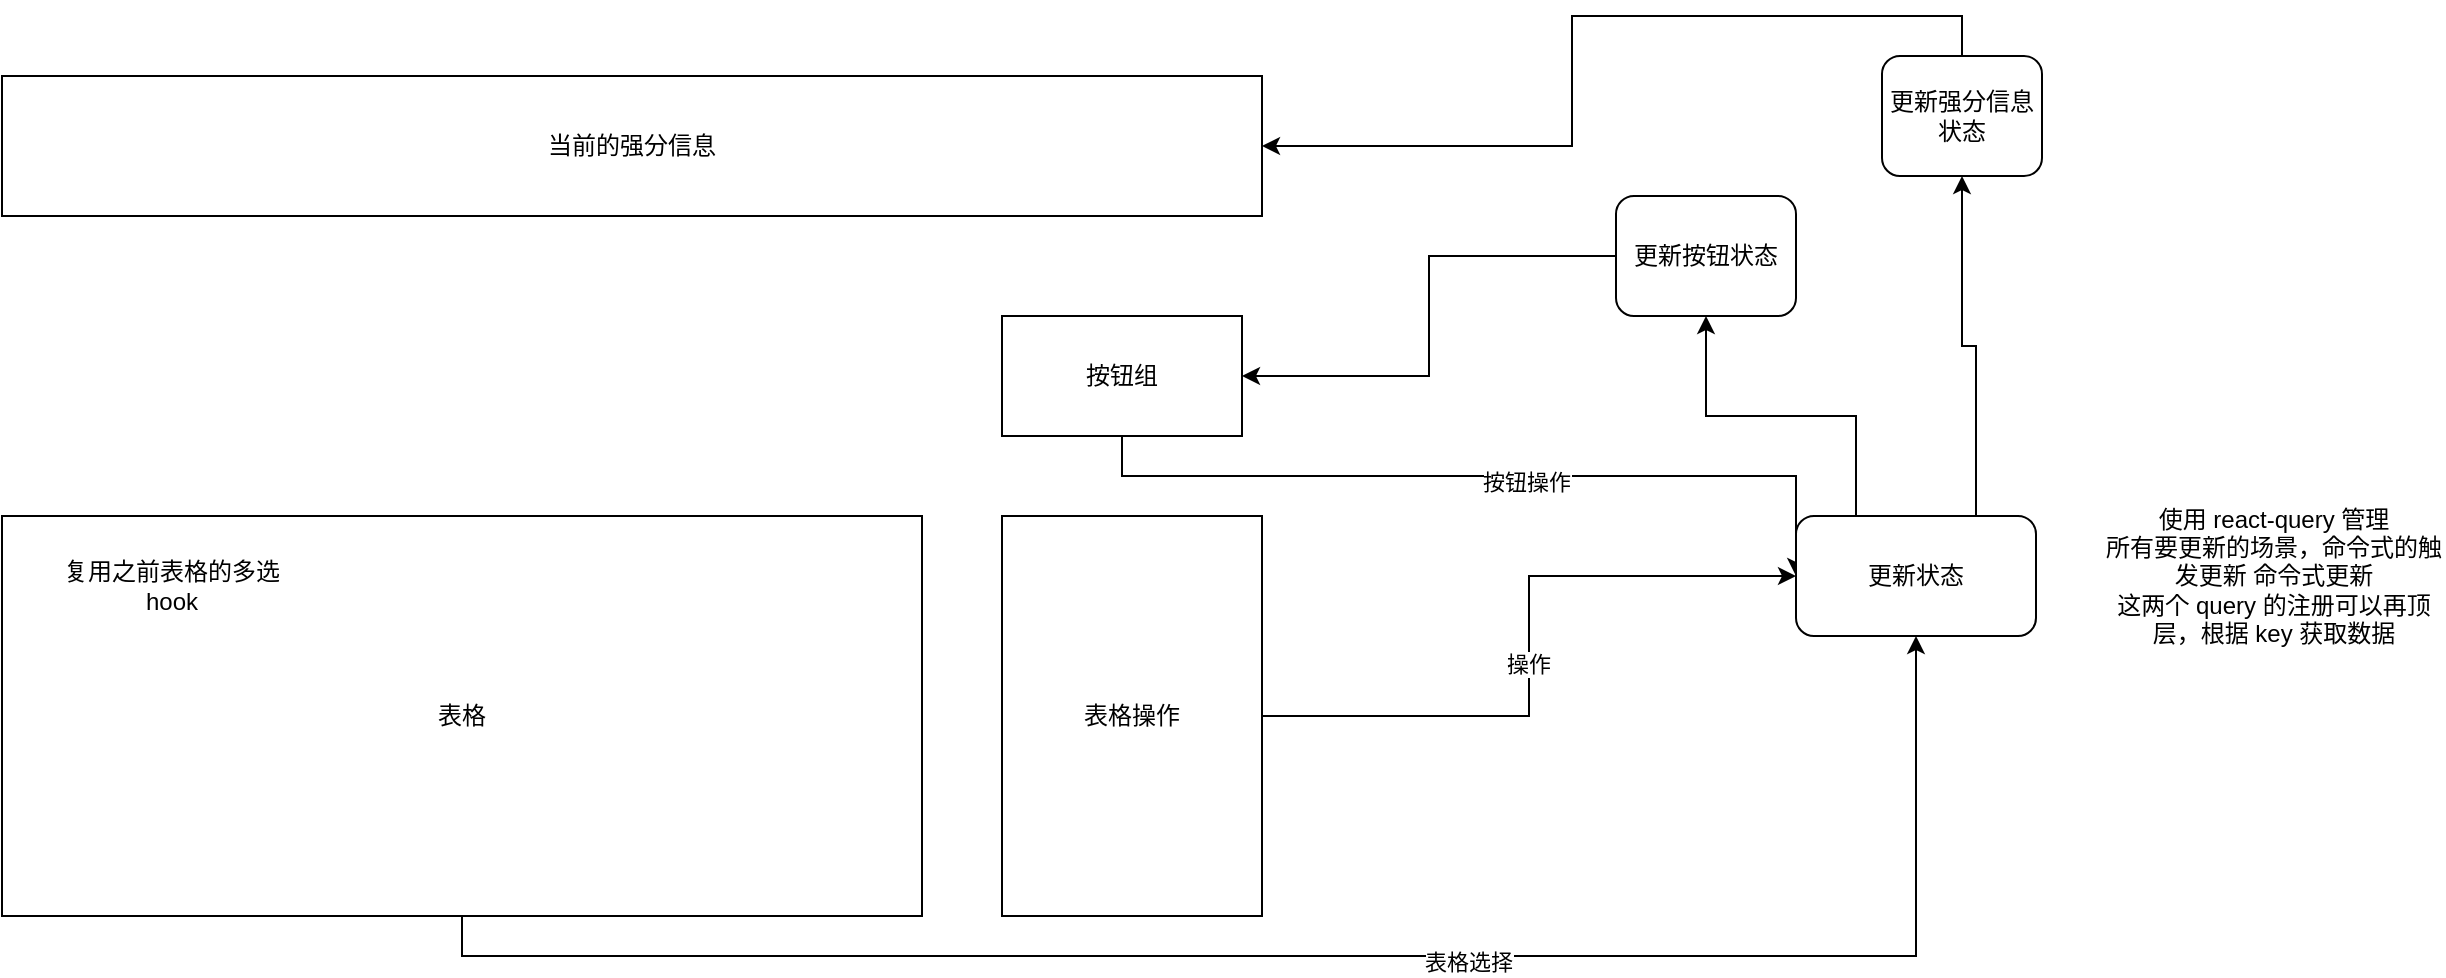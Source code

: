 <mxfile version="20.6.0" type="github">
  <diagram id="HtYaV8gFSbHZXaHOkYad" name="第 1 页">
    <mxGraphModel dx="1183" dy="808" grid="1" gridSize="10" guides="1" tooltips="1" connect="1" arrows="1" fold="1" page="1" pageScale="1" pageWidth="827" pageHeight="1169" math="0" shadow="0">
      <root>
        <mxCell id="0" />
        <mxCell id="1" parent="0" />
        <mxCell id="dOTpAhQKceL1h4nZkwgp-1" value="当前的强分信息" style="rounded=0;whiteSpace=wrap;html=1;" vertex="1" parent="1">
          <mxGeometry x="20" y="60" width="630" height="70" as="geometry" />
        </mxCell>
        <mxCell id="dOTpAhQKceL1h4nZkwgp-23" style="edgeStyle=orthogonalEdgeStyle;rounded=0;orthogonalLoop=1;jettySize=auto;html=1;exitX=0.5;exitY=1;exitDx=0;exitDy=0;entryX=0;entryY=0.5;entryDx=0;entryDy=0;" edge="1" parent="1" source="dOTpAhQKceL1h4nZkwgp-2" target="dOTpAhQKceL1h4nZkwgp-8">
          <mxGeometry relative="1" as="geometry">
            <mxPoint x="940" y="380" as="targetPoint" />
            <Array as="points">
              <mxPoint x="580" y="260" />
              <mxPoint x="917" y="260" />
            </Array>
          </mxGeometry>
        </mxCell>
        <mxCell id="dOTpAhQKceL1h4nZkwgp-24" value="按钮操作" style="edgeLabel;html=1;align=center;verticalAlign=middle;resizable=0;points=[];" vertex="1" connectable="0" parent="dOTpAhQKceL1h4nZkwgp-23">
          <mxGeometry x="0.088" y="-2" relative="1" as="geometry">
            <mxPoint y="1" as="offset" />
          </mxGeometry>
        </mxCell>
        <mxCell id="dOTpAhQKceL1h4nZkwgp-2" value="按钮组" style="rounded=0;whiteSpace=wrap;html=1;" vertex="1" parent="1">
          <mxGeometry x="520" y="180" width="120" height="60" as="geometry" />
        </mxCell>
        <mxCell id="dOTpAhQKceL1h4nZkwgp-10" style="edgeStyle=orthogonalEdgeStyle;rounded=0;orthogonalLoop=1;jettySize=auto;html=1;exitX=0.5;exitY=1;exitDx=0;exitDy=0;entryX=0.5;entryY=1;entryDx=0;entryDy=0;" edge="1" parent="1" source="dOTpAhQKceL1h4nZkwgp-3" target="dOTpAhQKceL1h4nZkwgp-8">
          <mxGeometry relative="1" as="geometry" />
        </mxCell>
        <mxCell id="dOTpAhQKceL1h4nZkwgp-26" value="表格选择" style="edgeLabel;html=1;align=center;verticalAlign=middle;resizable=0;points=[];" vertex="1" connectable="0" parent="dOTpAhQKceL1h4nZkwgp-10">
          <mxGeometry x="0.152" y="-2" relative="1" as="geometry">
            <mxPoint y="1" as="offset" />
          </mxGeometry>
        </mxCell>
        <mxCell id="dOTpAhQKceL1h4nZkwgp-3" value="表格" style="rounded=0;whiteSpace=wrap;html=1;" vertex="1" parent="1">
          <mxGeometry x="20" y="280" width="460" height="200" as="geometry" />
        </mxCell>
        <mxCell id="dOTpAhQKceL1h4nZkwgp-18" style="edgeStyle=orthogonalEdgeStyle;rounded=0;orthogonalLoop=1;jettySize=auto;html=1;exitX=1;exitY=0.5;exitDx=0;exitDy=0;entryX=0;entryY=0.5;entryDx=0;entryDy=0;" edge="1" parent="1" source="dOTpAhQKceL1h4nZkwgp-4" target="dOTpAhQKceL1h4nZkwgp-8">
          <mxGeometry relative="1" as="geometry" />
        </mxCell>
        <mxCell id="dOTpAhQKceL1h4nZkwgp-25" value="操作" style="edgeLabel;html=1;align=center;verticalAlign=middle;resizable=0;points=[];" vertex="1" connectable="0" parent="dOTpAhQKceL1h4nZkwgp-18">
          <mxGeometry x="-0.047" y="1" relative="1" as="geometry">
            <mxPoint y="1" as="offset" />
          </mxGeometry>
        </mxCell>
        <mxCell id="dOTpAhQKceL1h4nZkwgp-4" value="表格操作" style="rounded=0;whiteSpace=wrap;html=1;" vertex="1" parent="1">
          <mxGeometry x="520" y="280" width="130" height="200" as="geometry" />
        </mxCell>
        <mxCell id="dOTpAhQKceL1h4nZkwgp-5" value="复用之前表格的多选 hook" style="text;html=1;strokeColor=none;fillColor=none;align=center;verticalAlign=middle;whiteSpace=wrap;rounded=0;" vertex="1" parent="1">
          <mxGeometry x="40" y="300" width="130" height="30" as="geometry" />
        </mxCell>
        <mxCell id="dOTpAhQKceL1h4nZkwgp-14" style="edgeStyle=orthogonalEdgeStyle;rounded=0;orthogonalLoop=1;jettySize=auto;html=1;exitX=0.25;exitY=0;exitDx=0;exitDy=0;entryX=0.5;entryY=1;entryDx=0;entryDy=0;" edge="1" parent="1" source="dOTpAhQKceL1h4nZkwgp-8" target="dOTpAhQKceL1h4nZkwgp-13">
          <mxGeometry relative="1" as="geometry" />
        </mxCell>
        <mxCell id="dOTpAhQKceL1h4nZkwgp-15" style="edgeStyle=orthogonalEdgeStyle;rounded=0;orthogonalLoop=1;jettySize=auto;html=1;exitX=0.75;exitY=0;exitDx=0;exitDy=0;entryX=0.5;entryY=1;entryDx=0;entryDy=0;" edge="1" parent="1" source="dOTpAhQKceL1h4nZkwgp-8" target="dOTpAhQKceL1h4nZkwgp-12">
          <mxGeometry relative="1" as="geometry" />
        </mxCell>
        <mxCell id="dOTpAhQKceL1h4nZkwgp-8" value="更新状态" style="rounded=1;whiteSpace=wrap;html=1;" vertex="1" parent="1">
          <mxGeometry x="917" y="280" width="120" height="60" as="geometry" />
        </mxCell>
        <mxCell id="dOTpAhQKceL1h4nZkwgp-17" style="edgeStyle=orthogonalEdgeStyle;rounded=0;orthogonalLoop=1;jettySize=auto;html=1;exitX=0.5;exitY=0;exitDx=0;exitDy=0;entryX=1;entryY=0.5;entryDx=0;entryDy=0;" edge="1" parent="1" source="dOTpAhQKceL1h4nZkwgp-12" target="dOTpAhQKceL1h4nZkwgp-1">
          <mxGeometry relative="1" as="geometry" />
        </mxCell>
        <mxCell id="dOTpAhQKceL1h4nZkwgp-12" value="更新强分信息状态" style="rounded=1;whiteSpace=wrap;html=1;" vertex="1" parent="1">
          <mxGeometry x="960" y="50" width="80" height="60" as="geometry" />
        </mxCell>
        <mxCell id="dOTpAhQKceL1h4nZkwgp-19" style="edgeStyle=orthogonalEdgeStyle;rounded=0;orthogonalLoop=1;jettySize=auto;html=1;exitX=0;exitY=0.5;exitDx=0;exitDy=0;entryX=1;entryY=0.5;entryDx=0;entryDy=0;" edge="1" parent="1" source="dOTpAhQKceL1h4nZkwgp-13" target="dOTpAhQKceL1h4nZkwgp-2">
          <mxGeometry relative="1" as="geometry" />
        </mxCell>
        <mxCell id="dOTpAhQKceL1h4nZkwgp-13" value="更新按钮状态" style="rounded=1;whiteSpace=wrap;html=1;" vertex="1" parent="1">
          <mxGeometry x="827" y="120" width="90" height="60" as="geometry" />
        </mxCell>
        <mxCell id="dOTpAhQKceL1h4nZkwgp-27" value="使用 react-query 管理&lt;br&gt;所有要更新的场景，命令式的触发更新 命令式更新&lt;br&gt;这两个 query 的注册可以再顶层，根据 key 获取数据" style="text;html=1;strokeColor=none;fillColor=none;align=center;verticalAlign=middle;whiteSpace=wrap;rounded=0;" vertex="1" parent="1">
          <mxGeometry x="1071" y="272.5" width="170" height="75" as="geometry" />
        </mxCell>
      </root>
    </mxGraphModel>
  </diagram>
</mxfile>
